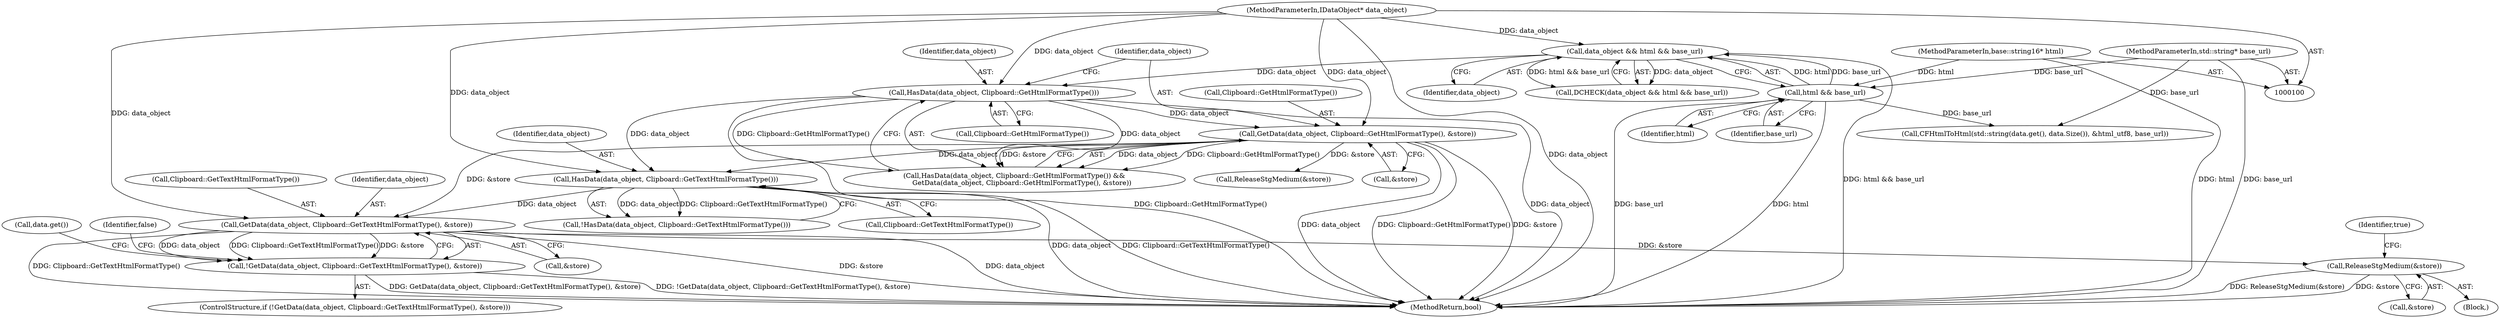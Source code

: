 digraph "0_Chrome_e93dc535728da259ec16d1c3cc393f80b25f64ae_4@pointer" {
"1000150" [label="(Call,GetData(data_object, Clipboard::GetTextHtmlFormatType(), &store))"];
"1000143" [label="(Call,HasData(data_object, Clipboard::GetTextHtmlFormatType()))"];
"1000114" [label="(Call,HasData(data_object, Clipboard::GetHtmlFormatType()))"];
"1000106" [label="(Call,data_object && html && base_url)"];
"1000101" [label="(MethodParameterIn,IDataObject* data_object)"];
"1000108" [label="(Call,html && base_url)"];
"1000102" [label="(MethodParameterIn,base::string16* html)"];
"1000103" [label="(MethodParameterIn,std::string* base_url)"];
"1000117" [label="(Call,GetData(data_object, Clipboard::GetHtmlFormatType(), &store))"];
"1000149" [label="(Call,!GetData(data_object, Clipboard::GetTextHtmlFormatType(), &store))"];
"1000161" [label="(Call,ReleaseStgMedium(&store))"];
"1000105" [label="(Call,DCHECK(data_object && html && base_url))"];
"1000113" [label="(Call,HasData(data_object, Clipboard::GetHtmlFormatType()) &&\n       GetData(data_object, Clipboard::GetHtmlFormatType(), &store))"];
"1000145" [label="(Call,Clipboard::GetTextHtmlFormatType())"];
"1000142" [label="(Call,!HasData(data_object, Clipboard::GetTextHtmlFormatType()))"];
"1000165" [label="(Identifier,true)"];
"1000115" [label="(Identifier,data_object)"];
"1000119" [label="(Call,Clipboard::GetHtmlFormatType())"];
"1000161" [label="(Call,ReleaseStgMedium(&store))"];
"1000160" [label="(Call,data.get())"];
"1000150" [label="(Call,GetData(data_object, Clipboard::GetTextHtmlFormatType(), &store))"];
"1000144" [label="(Identifier,data_object)"];
"1000162" [label="(Call,&store)"];
"1000136" [label="(Call,ReleaseStgMedium(&store))"];
"1000143" [label="(Call,HasData(data_object, Clipboard::GetTextHtmlFormatType()))"];
"1000166" [label="(MethodReturn,bool)"];
"1000152" [label="(Call,Clipboard::GetTextHtmlFormatType())"];
"1000114" [label="(Call,HasData(data_object, Clipboard::GetHtmlFormatType()))"];
"1000126" [label="(Call,CFHtmlToHtml(std::string(data.get(), data.Size()), &html_utf8, base_url))"];
"1000116" [label="(Call,Clipboard::GetHtmlFormatType())"];
"1000148" [label="(ControlStructure,if (!GetData(data_object, Clipboard::GetTextHtmlFormatType(), &store)))"];
"1000117" [label="(Call,GetData(data_object, Clipboard::GetHtmlFormatType(), &store))"];
"1000108" [label="(Call,html && base_url)"];
"1000109" [label="(Identifier,html)"];
"1000106" [label="(Call,data_object && html && base_url)"];
"1000153" [label="(Call,&store)"];
"1000103" [label="(MethodParameterIn,std::string* base_url)"];
"1000101" [label="(MethodParameterIn,IDataObject* data_object)"];
"1000120" [label="(Call,&store)"];
"1000156" [label="(Identifier,false)"];
"1000149" [label="(Call,!GetData(data_object, Clipboard::GetTextHtmlFormatType(), &store))"];
"1000151" [label="(Identifier,data_object)"];
"1000110" [label="(Identifier,base_url)"];
"1000107" [label="(Identifier,data_object)"];
"1000104" [label="(Block,)"];
"1000118" [label="(Identifier,data_object)"];
"1000102" [label="(MethodParameterIn,base::string16* html)"];
"1000150" -> "1000149"  [label="AST: "];
"1000150" -> "1000153"  [label="CFG: "];
"1000151" -> "1000150"  [label="AST: "];
"1000152" -> "1000150"  [label="AST: "];
"1000153" -> "1000150"  [label="AST: "];
"1000149" -> "1000150"  [label="CFG: "];
"1000150" -> "1000166"  [label="DDG: data_object"];
"1000150" -> "1000166"  [label="DDG: Clipboard::GetTextHtmlFormatType()"];
"1000150" -> "1000166"  [label="DDG: &store"];
"1000150" -> "1000149"  [label="DDG: data_object"];
"1000150" -> "1000149"  [label="DDG: Clipboard::GetTextHtmlFormatType()"];
"1000150" -> "1000149"  [label="DDG: &store"];
"1000143" -> "1000150"  [label="DDG: data_object"];
"1000101" -> "1000150"  [label="DDG: data_object"];
"1000117" -> "1000150"  [label="DDG: &store"];
"1000150" -> "1000161"  [label="DDG: &store"];
"1000143" -> "1000142"  [label="AST: "];
"1000143" -> "1000145"  [label="CFG: "];
"1000144" -> "1000143"  [label="AST: "];
"1000145" -> "1000143"  [label="AST: "];
"1000142" -> "1000143"  [label="CFG: "];
"1000143" -> "1000166"  [label="DDG: data_object"];
"1000143" -> "1000166"  [label="DDG: Clipboard::GetTextHtmlFormatType()"];
"1000143" -> "1000142"  [label="DDG: data_object"];
"1000143" -> "1000142"  [label="DDG: Clipboard::GetTextHtmlFormatType()"];
"1000114" -> "1000143"  [label="DDG: data_object"];
"1000117" -> "1000143"  [label="DDG: data_object"];
"1000101" -> "1000143"  [label="DDG: data_object"];
"1000114" -> "1000113"  [label="AST: "];
"1000114" -> "1000116"  [label="CFG: "];
"1000115" -> "1000114"  [label="AST: "];
"1000116" -> "1000114"  [label="AST: "];
"1000118" -> "1000114"  [label="CFG: "];
"1000113" -> "1000114"  [label="CFG: "];
"1000114" -> "1000166"  [label="DDG: data_object"];
"1000114" -> "1000166"  [label="DDG: Clipboard::GetHtmlFormatType()"];
"1000114" -> "1000113"  [label="DDG: data_object"];
"1000114" -> "1000113"  [label="DDG: Clipboard::GetHtmlFormatType()"];
"1000106" -> "1000114"  [label="DDG: data_object"];
"1000101" -> "1000114"  [label="DDG: data_object"];
"1000114" -> "1000117"  [label="DDG: data_object"];
"1000106" -> "1000105"  [label="AST: "];
"1000106" -> "1000107"  [label="CFG: "];
"1000106" -> "1000108"  [label="CFG: "];
"1000107" -> "1000106"  [label="AST: "];
"1000108" -> "1000106"  [label="AST: "];
"1000105" -> "1000106"  [label="CFG: "];
"1000106" -> "1000166"  [label="DDG: html && base_url"];
"1000106" -> "1000105"  [label="DDG: data_object"];
"1000106" -> "1000105"  [label="DDG: html && base_url"];
"1000101" -> "1000106"  [label="DDG: data_object"];
"1000108" -> "1000106"  [label="DDG: html"];
"1000108" -> "1000106"  [label="DDG: base_url"];
"1000101" -> "1000100"  [label="AST: "];
"1000101" -> "1000166"  [label="DDG: data_object"];
"1000101" -> "1000117"  [label="DDG: data_object"];
"1000108" -> "1000109"  [label="CFG: "];
"1000108" -> "1000110"  [label="CFG: "];
"1000109" -> "1000108"  [label="AST: "];
"1000110" -> "1000108"  [label="AST: "];
"1000108" -> "1000166"  [label="DDG: base_url"];
"1000108" -> "1000166"  [label="DDG: html"];
"1000102" -> "1000108"  [label="DDG: html"];
"1000103" -> "1000108"  [label="DDG: base_url"];
"1000108" -> "1000126"  [label="DDG: base_url"];
"1000102" -> "1000100"  [label="AST: "];
"1000102" -> "1000166"  [label="DDG: html"];
"1000103" -> "1000100"  [label="AST: "];
"1000103" -> "1000166"  [label="DDG: base_url"];
"1000103" -> "1000126"  [label="DDG: base_url"];
"1000117" -> "1000113"  [label="AST: "];
"1000117" -> "1000120"  [label="CFG: "];
"1000118" -> "1000117"  [label="AST: "];
"1000119" -> "1000117"  [label="AST: "];
"1000120" -> "1000117"  [label="AST: "];
"1000113" -> "1000117"  [label="CFG: "];
"1000117" -> "1000166"  [label="DDG: data_object"];
"1000117" -> "1000166"  [label="DDG: Clipboard::GetHtmlFormatType()"];
"1000117" -> "1000166"  [label="DDG: &store"];
"1000117" -> "1000113"  [label="DDG: data_object"];
"1000117" -> "1000113"  [label="DDG: Clipboard::GetHtmlFormatType()"];
"1000117" -> "1000113"  [label="DDG: &store"];
"1000117" -> "1000136"  [label="DDG: &store"];
"1000149" -> "1000148"  [label="AST: "];
"1000156" -> "1000149"  [label="CFG: "];
"1000160" -> "1000149"  [label="CFG: "];
"1000149" -> "1000166"  [label="DDG: !GetData(data_object, Clipboard::GetTextHtmlFormatType(), &store)"];
"1000149" -> "1000166"  [label="DDG: GetData(data_object, Clipboard::GetTextHtmlFormatType(), &store)"];
"1000161" -> "1000104"  [label="AST: "];
"1000161" -> "1000162"  [label="CFG: "];
"1000162" -> "1000161"  [label="AST: "];
"1000165" -> "1000161"  [label="CFG: "];
"1000161" -> "1000166"  [label="DDG: &store"];
"1000161" -> "1000166"  [label="DDG: ReleaseStgMedium(&store)"];
}
